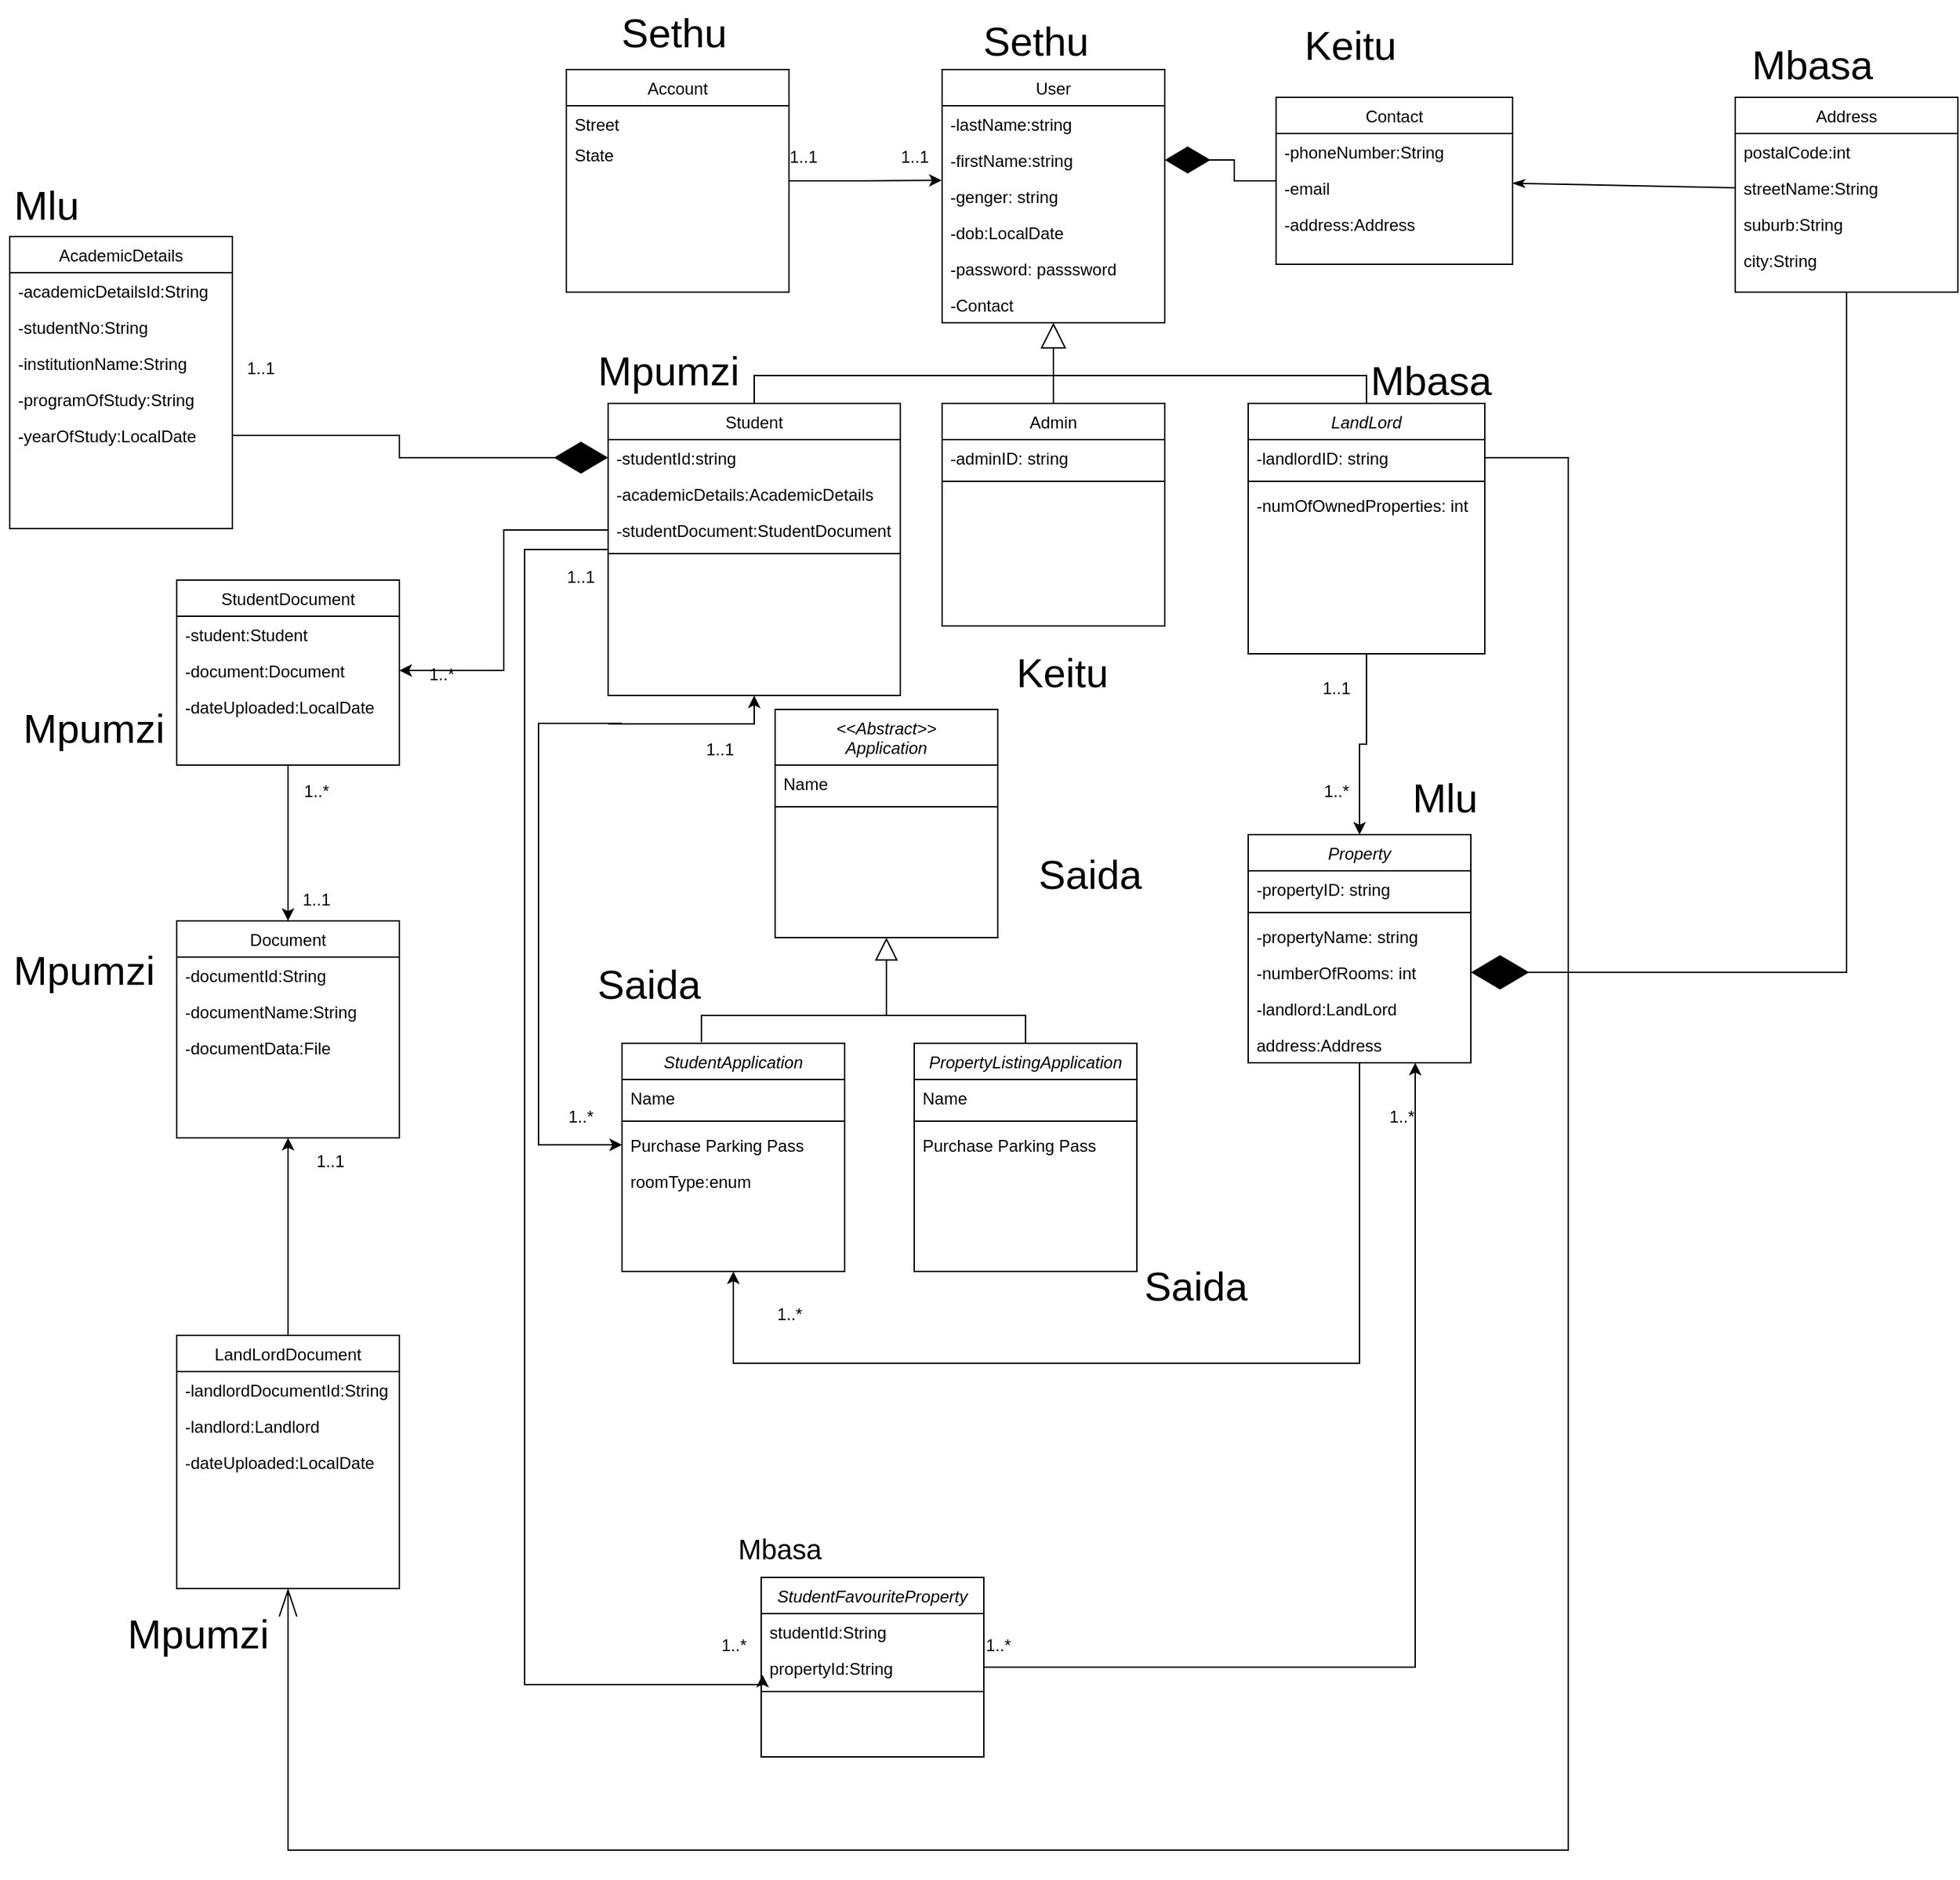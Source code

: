 <mxfile version="24.2.7" type="github">
  <diagram id="C5RBs43oDa-KdzZeNtuy" name="Page-1">
    <mxGraphModel dx="3549" dy="1137" grid="0" gridSize="10" guides="1" tooltips="1" connect="1" arrows="1" fold="1" page="1" pageScale="1" pageWidth="1169" pageHeight="827" math="0" shadow="0">
      <root>
        <mxCell id="WIyWlLk6GJQsqaUBKTNV-0" />
        <mxCell id="WIyWlLk6GJQsqaUBKTNV-1" parent="WIyWlLk6GJQsqaUBKTNV-0" />
        <mxCell id="7MV6C24EP5iYrSvvuoAA-30" style="edgeStyle=orthogonalEdgeStyle;rounded=0;orthogonalLoop=1;jettySize=auto;html=1;entryX=0.5;entryY=0;entryDx=0;entryDy=0;exitX=0.5;exitY=0;exitDx=0;exitDy=0;endArrow=none;endFill=0;" parent="WIyWlLk6GJQsqaUBKTNV-1" source="zkfFHV4jXpPFQw0GAbJ--6" target="7MV6C24EP5iYrSvvuoAA-5" edge="1">
          <mxGeometry relative="1" as="geometry" />
        </mxCell>
        <mxCell id="zkfFHV4jXpPFQw0GAbJ--6" value="Student" style="swimlane;fontStyle=0;align=center;verticalAlign=top;childLayout=stackLayout;horizontal=1;startSize=26;horizontalStack=0;resizeParent=1;resizeLast=0;collapsible=1;marginBottom=0;rounded=0;shadow=0;strokeWidth=1;" parent="WIyWlLk6GJQsqaUBKTNV-1" vertex="1">
          <mxGeometry x="-220" y="406" width="210" height="210" as="geometry">
            <mxRectangle x="130" y="380" width="160" height="26" as="alternateBounds" />
          </mxGeometry>
        </mxCell>
        <mxCell id="zkfFHV4jXpPFQw0GAbJ--7" value="-studentId:string" style="text;align=left;verticalAlign=top;spacingLeft=4;spacingRight=4;overflow=hidden;rotatable=0;points=[[0,0.5],[1,0.5]];portConstraint=eastwest;" parent="zkfFHV4jXpPFQw0GAbJ--6" vertex="1">
          <mxGeometry y="26" width="210" height="26" as="geometry" />
        </mxCell>
        <mxCell id="Dhow89LhBuGo7Tv1gAj4-13" value="-academicDetails:AcademicDetails" style="text;align=left;verticalAlign=top;spacingLeft=4;spacingRight=4;overflow=hidden;rotatable=0;points=[[0,0.5],[1,0.5]];portConstraint=eastwest;" parent="zkfFHV4jXpPFQw0GAbJ--6" vertex="1">
          <mxGeometry y="52" width="210" height="26" as="geometry" />
        </mxCell>
        <mxCell id="Dhow89LhBuGo7Tv1gAj4-20" value="-studentDocument:StudentDocument" style="text;align=left;verticalAlign=top;spacingLeft=4;spacingRight=4;overflow=hidden;rotatable=0;points=[[0,0.5],[1,0.5]];portConstraint=eastwest;" parent="zkfFHV4jXpPFQw0GAbJ--6" vertex="1">
          <mxGeometry y="78" width="210" height="26" as="geometry" />
        </mxCell>
        <mxCell id="seAWOfXu8Hm0cb2UlXMZ-29" value="" style="line;html=1;strokeWidth=1;align=left;verticalAlign=middle;spacingTop=-1;spacingLeft=3;spacingRight=3;rotatable=0;labelPosition=right;points=[];portConstraint=eastwest;" parent="zkfFHV4jXpPFQw0GAbJ--6" vertex="1">
          <mxGeometry y="104" width="210" height="8" as="geometry" />
        </mxCell>
        <mxCell id="zkfFHV4jXpPFQw0GAbJ--17" value="Account" style="swimlane;fontStyle=0;align=center;verticalAlign=top;childLayout=stackLayout;horizontal=1;startSize=26;horizontalStack=0;resizeParent=1;resizeLast=0;collapsible=1;marginBottom=0;rounded=0;shadow=0;strokeWidth=1;" parent="WIyWlLk6GJQsqaUBKTNV-1" vertex="1">
          <mxGeometry x="-250" y="166" width="160" height="160" as="geometry">
            <mxRectangle x="550" y="140" width="160" height="26" as="alternateBounds" />
          </mxGeometry>
        </mxCell>
        <mxCell id="zkfFHV4jXpPFQw0GAbJ--18" value="Street" style="text;align=left;verticalAlign=top;spacingLeft=4;spacingRight=4;overflow=hidden;rotatable=0;points=[[0,0.5],[1,0.5]];portConstraint=eastwest;" parent="zkfFHV4jXpPFQw0GAbJ--17" vertex="1">
          <mxGeometry y="26" width="160" height="22" as="geometry" />
        </mxCell>
        <mxCell id="zkfFHV4jXpPFQw0GAbJ--20" value="State" style="text;align=left;verticalAlign=top;spacingLeft=4;spacingRight=4;overflow=hidden;rotatable=0;points=[[0,0.5],[1,0.5]];portConstraint=eastwest;rounded=0;shadow=0;html=0;" parent="zkfFHV4jXpPFQw0GAbJ--17" vertex="1">
          <mxGeometry y="48" width="160" height="26" as="geometry" />
        </mxCell>
        <mxCell id="7MV6C24EP5iYrSvvuoAA-21" style="edgeStyle=orthogonalEdgeStyle;rounded=0;orthogonalLoop=1;jettySize=auto;html=1;entryX=0.5;entryY=0;entryDx=0;entryDy=0;" parent="WIyWlLk6GJQsqaUBKTNV-1" source="7MV6C24EP5iYrSvvuoAA-5" target="7MV6C24EP5iYrSvvuoAA-17" edge="1">
          <mxGeometry relative="1" as="geometry" />
        </mxCell>
        <mxCell id="7MV6C24EP5iYrSvvuoAA-5" value="LandLord" style="swimlane;fontStyle=2;align=center;verticalAlign=top;childLayout=stackLayout;horizontal=1;startSize=26;horizontalStack=0;resizeParent=1;resizeLast=0;collapsible=1;marginBottom=0;rounded=0;shadow=0;strokeWidth=1;" parent="WIyWlLk6GJQsqaUBKTNV-1" vertex="1">
          <mxGeometry x="240" y="406" width="170" height="180" as="geometry">
            <mxRectangle x="230" y="140" width="160" height="26" as="alternateBounds" />
          </mxGeometry>
        </mxCell>
        <mxCell id="7MV6C24EP5iYrSvvuoAA-6" value="-landlordID: string" style="text;align=left;verticalAlign=top;spacingLeft=4;spacingRight=4;overflow=hidden;rotatable=0;points=[[0,0.5],[1,0.5]];portConstraint=eastwest;" parent="7MV6C24EP5iYrSvvuoAA-5" vertex="1">
          <mxGeometry y="26" width="170" height="26" as="geometry" />
        </mxCell>
        <mxCell id="7MV6C24EP5iYrSvvuoAA-7" value="" style="line;html=1;strokeWidth=1;align=left;verticalAlign=middle;spacingTop=-1;spacingLeft=3;spacingRight=3;rotatable=0;labelPosition=right;points=[];portConstraint=eastwest;" parent="7MV6C24EP5iYrSvvuoAA-5" vertex="1">
          <mxGeometry y="52" width="170" height="8" as="geometry" />
        </mxCell>
        <mxCell id="seAWOfXu8Hm0cb2UlXMZ-3" value="-numOfOwnedProperties: int" style="text;align=left;verticalAlign=top;spacingLeft=4;spacingRight=4;overflow=hidden;rotatable=0;points=[[0,0.5],[1,0.5]];portConstraint=eastwest;" parent="7MV6C24EP5iYrSvvuoAA-5" vertex="1">
          <mxGeometry y="60" width="170" height="26" as="geometry" />
        </mxCell>
        <mxCell id="7MV6C24EP5iYrSvvuoAA-38" style="edgeStyle=orthogonalEdgeStyle;rounded=0;orthogonalLoop=1;jettySize=auto;html=1;entryX=0.5;entryY=0;entryDx=0;entryDy=0;exitX=0.357;exitY=-0.005;exitDx=0;exitDy=0;exitPerimeter=0;endArrow=none;endFill=0;" parent="WIyWlLk6GJQsqaUBKTNV-1" source="7MV6C24EP5iYrSvvuoAA-9" target="7MV6C24EP5iYrSvvuoAA-13" edge="1">
          <mxGeometry relative="1" as="geometry" />
        </mxCell>
        <mxCell id="7MV6C24EP5iYrSvvuoAA-44" style="edgeStyle=orthogonalEdgeStyle;rounded=0;orthogonalLoop=1;jettySize=auto;html=1;entryX=0.5;entryY=1;entryDx=0;entryDy=0;endArrow=none;endFill=0;startArrow=classic;startFill=1;" parent="WIyWlLk6GJQsqaUBKTNV-1" source="7MV6C24EP5iYrSvvuoAA-9" target="7MV6C24EP5iYrSvvuoAA-17" edge="1">
          <mxGeometry relative="1" as="geometry">
            <Array as="points">
              <mxPoint x="-130" y="1096" />
              <mxPoint x="320" y="1096" />
            </Array>
          </mxGeometry>
        </mxCell>
        <mxCell id="7MV6C24EP5iYrSvvuoAA-9" value="StudentApplication" style="swimlane;fontStyle=2;align=center;verticalAlign=top;childLayout=stackLayout;horizontal=1;startSize=26;horizontalStack=0;resizeParent=1;resizeLast=0;collapsible=1;marginBottom=0;rounded=0;shadow=0;strokeWidth=1;" parent="WIyWlLk6GJQsqaUBKTNV-1" vertex="1">
          <mxGeometry x="-210" y="866" width="160" height="164" as="geometry">
            <mxRectangle x="230" y="140" width="160" height="26" as="alternateBounds" />
          </mxGeometry>
        </mxCell>
        <mxCell id="7MV6C24EP5iYrSvvuoAA-10" value="Name" style="text;align=left;verticalAlign=top;spacingLeft=4;spacingRight=4;overflow=hidden;rotatable=0;points=[[0,0.5],[1,0.5]];portConstraint=eastwest;" parent="7MV6C24EP5iYrSvvuoAA-9" vertex="1">
          <mxGeometry y="26" width="160" height="26" as="geometry" />
        </mxCell>
        <mxCell id="7MV6C24EP5iYrSvvuoAA-11" value="" style="line;html=1;strokeWidth=1;align=left;verticalAlign=middle;spacingTop=-1;spacingLeft=3;spacingRight=3;rotatable=0;labelPosition=right;points=[];portConstraint=eastwest;" parent="7MV6C24EP5iYrSvvuoAA-9" vertex="1">
          <mxGeometry y="52" width="160" height="8" as="geometry" />
        </mxCell>
        <mxCell id="7MV6C24EP5iYrSvvuoAA-12" value="Purchase Parking Pass" style="text;align=left;verticalAlign=top;spacingLeft=4;spacingRight=4;overflow=hidden;rotatable=0;points=[[0,0.5],[1,0.5]];portConstraint=eastwest;" parent="7MV6C24EP5iYrSvvuoAA-9" vertex="1">
          <mxGeometry y="60" width="160" height="26" as="geometry" />
        </mxCell>
        <mxCell id="ZdArpBqk7CXGxpy3oZQ8-0" value="roomType:enum" style="text;align=left;verticalAlign=top;spacingLeft=4;spacingRight=4;overflow=hidden;rotatable=0;points=[[0,0.5],[1,0.5]];portConstraint=eastwest;" parent="7MV6C24EP5iYrSvvuoAA-9" vertex="1">
          <mxGeometry y="86" width="160" height="26" as="geometry" />
        </mxCell>
        <mxCell id="7MV6C24EP5iYrSvvuoAA-13" value="PropertyListingApplication" style="swimlane;fontStyle=2;align=center;verticalAlign=top;childLayout=stackLayout;horizontal=1;startSize=26;horizontalStack=0;resizeParent=1;resizeLast=0;collapsible=1;marginBottom=0;rounded=0;shadow=0;strokeWidth=1;" parent="WIyWlLk6GJQsqaUBKTNV-1" vertex="1">
          <mxGeometry y="866" width="160" height="164" as="geometry">
            <mxRectangle x="230" y="140" width="160" height="26" as="alternateBounds" />
          </mxGeometry>
        </mxCell>
        <mxCell id="7MV6C24EP5iYrSvvuoAA-14" value="Name" style="text;align=left;verticalAlign=top;spacingLeft=4;spacingRight=4;overflow=hidden;rotatable=0;points=[[0,0.5],[1,0.5]];portConstraint=eastwest;" parent="7MV6C24EP5iYrSvvuoAA-13" vertex="1">
          <mxGeometry y="26" width="160" height="26" as="geometry" />
        </mxCell>
        <mxCell id="7MV6C24EP5iYrSvvuoAA-15" value="" style="line;html=1;strokeWidth=1;align=left;verticalAlign=middle;spacingTop=-1;spacingLeft=3;spacingRight=3;rotatable=0;labelPosition=right;points=[];portConstraint=eastwest;" parent="7MV6C24EP5iYrSvvuoAA-13" vertex="1">
          <mxGeometry y="52" width="160" height="8" as="geometry" />
        </mxCell>
        <mxCell id="7MV6C24EP5iYrSvvuoAA-16" value="Purchase Parking Pass" style="text;align=left;verticalAlign=top;spacingLeft=4;spacingRight=4;overflow=hidden;rotatable=0;points=[[0,0.5],[1,0.5]];portConstraint=eastwest;" parent="7MV6C24EP5iYrSvvuoAA-13" vertex="1">
          <mxGeometry y="60" width="160" height="26" as="geometry" />
        </mxCell>
        <mxCell id="7MV6C24EP5iYrSvvuoAA-17" value="Property" style="swimlane;fontStyle=2;align=center;verticalAlign=top;childLayout=stackLayout;horizontal=1;startSize=26;horizontalStack=0;resizeParent=1;resizeLast=0;collapsible=1;marginBottom=0;rounded=0;shadow=0;strokeWidth=1;" parent="WIyWlLk6GJQsqaUBKTNV-1" vertex="1">
          <mxGeometry x="240" y="716" width="160" height="164" as="geometry">
            <mxRectangle x="230" y="140" width="160" height="26" as="alternateBounds" />
          </mxGeometry>
        </mxCell>
        <mxCell id="7MV6C24EP5iYrSvvuoAA-18" value="-propertyID: string" style="text;align=left;verticalAlign=top;spacingLeft=4;spacingRight=4;overflow=hidden;rotatable=0;points=[[0,0.5],[1,0.5]];portConstraint=eastwest;" parent="7MV6C24EP5iYrSvvuoAA-17" vertex="1">
          <mxGeometry y="26" width="160" height="26" as="geometry" />
        </mxCell>
        <mxCell id="7MV6C24EP5iYrSvvuoAA-19" value="" style="line;html=1;strokeWidth=1;align=left;verticalAlign=middle;spacingTop=-1;spacingLeft=3;spacingRight=3;rotatable=0;labelPosition=right;points=[];portConstraint=eastwest;" parent="7MV6C24EP5iYrSvvuoAA-17" vertex="1">
          <mxGeometry y="52" width="160" height="8" as="geometry" />
        </mxCell>
        <mxCell id="7MV6C24EP5iYrSvvuoAA-20" value="-propertyName: string" style="text;align=left;verticalAlign=top;spacingLeft=4;spacingRight=4;overflow=hidden;rotatable=0;points=[[0,0.5],[1,0.5]];portConstraint=eastwest;" parent="7MV6C24EP5iYrSvvuoAA-17" vertex="1">
          <mxGeometry y="60" width="160" height="26" as="geometry" />
        </mxCell>
        <mxCell id="seAWOfXu8Hm0cb2UlXMZ-7" value="-numberOfRooms: int" style="text;align=left;verticalAlign=top;spacingLeft=4;spacingRight=4;overflow=hidden;rotatable=0;points=[[0,0.5],[1,0.5]];portConstraint=eastwest;" parent="7MV6C24EP5iYrSvvuoAA-17" vertex="1">
          <mxGeometry y="86" width="160" height="26" as="geometry" />
        </mxCell>
        <mxCell id="seAWOfXu8Hm0cb2UlXMZ-8" value="-landlord:LandLord" style="text;align=left;verticalAlign=top;spacingLeft=4;spacingRight=4;overflow=hidden;rotatable=0;points=[[0,0.5],[1,0.5]];portConstraint=eastwest;" parent="7MV6C24EP5iYrSvvuoAA-17" vertex="1">
          <mxGeometry y="112" width="160" height="26" as="geometry" />
        </mxCell>
        <mxCell id="5t_aEAOCXRICkzUifQou-19" value="address:Address" style="text;align=left;verticalAlign=top;spacingLeft=4;spacingRight=4;overflow=hidden;rotatable=0;points=[[0,0.5],[1,0.5]];portConstraint=eastwest;" parent="7MV6C24EP5iYrSvvuoAA-17" vertex="1">
          <mxGeometry y="138" width="160" height="26" as="geometry" />
        </mxCell>
        <mxCell id="7MV6C24EP5iYrSvvuoAA-22" value="1..1" style="text;html=1;align=center;verticalAlign=middle;resizable=0;points=[];autosize=1;strokeColor=none;fillColor=none;" parent="WIyWlLk6GJQsqaUBKTNV-1" vertex="1">
          <mxGeometry x="283" y="596" width="40" height="30" as="geometry" />
        </mxCell>
        <mxCell id="7MV6C24EP5iYrSvvuoAA-23" value="1..*" style="text;html=1;align=center;verticalAlign=middle;resizable=0;points=[];autosize=1;strokeColor=none;fillColor=none;" parent="WIyWlLk6GJQsqaUBKTNV-1" vertex="1">
          <mxGeometry x="283" y="670" width="40" height="30" as="geometry" />
        </mxCell>
        <mxCell id="7MV6C24EP5iYrSvvuoAA-24" value="Admin" style="swimlane;fontStyle=0;align=center;verticalAlign=top;childLayout=stackLayout;horizontal=1;startSize=26;horizontalStack=0;resizeParent=1;resizeLast=0;collapsible=1;marginBottom=0;rounded=0;shadow=0;strokeWidth=1;" parent="WIyWlLk6GJQsqaUBKTNV-1" vertex="1">
          <mxGeometry x="20" y="406" width="160" height="160" as="geometry">
            <mxRectangle x="550" y="140" width="160" height="26" as="alternateBounds" />
          </mxGeometry>
        </mxCell>
        <mxCell id="7MV6C24EP5iYrSvvuoAA-25" value="-adminID: string" style="text;align=left;verticalAlign=top;spacingLeft=4;spacingRight=4;overflow=hidden;rotatable=0;points=[[0,0.5],[1,0.5]];portConstraint=eastwest;" parent="7MV6C24EP5iYrSvvuoAA-24" vertex="1">
          <mxGeometry y="26" width="160" height="26" as="geometry" />
        </mxCell>
        <mxCell id="seAWOfXu8Hm0cb2UlXMZ-18" value="" style="line;html=1;strokeWidth=1;align=left;verticalAlign=middle;spacingTop=-1;spacingLeft=3;spacingRight=3;rotatable=0;labelPosition=right;points=[];portConstraint=eastwest;" parent="7MV6C24EP5iYrSvvuoAA-24" vertex="1">
          <mxGeometry y="52" width="160" height="8" as="geometry" />
        </mxCell>
        <mxCell id="7MV6C24EP5iYrSvvuoAA-31" style="edgeStyle=orthogonalEdgeStyle;rounded=0;orthogonalLoop=1;jettySize=auto;html=1;entryX=0.5;entryY=0;entryDx=0;entryDy=0;endArrow=none;endFill=0;startArrow=block;startFill=0;endSize=6;startSize=16;" parent="WIyWlLk6GJQsqaUBKTNV-1" source="7MV6C24EP5iYrSvvuoAA-27" target="7MV6C24EP5iYrSvvuoAA-24" edge="1">
          <mxGeometry relative="1" as="geometry" />
        </mxCell>
        <mxCell id="7MV6C24EP5iYrSvvuoAA-27" value="User" style="swimlane;fontStyle=0;align=center;verticalAlign=top;childLayout=stackLayout;horizontal=1;startSize=26;horizontalStack=0;resizeParent=1;resizeLast=0;collapsible=1;marginBottom=0;rounded=0;shadow=0;strokeWidth=1;" parent="WIyWlLk6GJQsqaUBKTNV-1" vertex="1">
          <mxGeometry x="20" y="166" width="160" height="182" as="geometry">
            <mxRectangle x="550" y="140" width="160" height="26" as="alternateBounds" />
          </mxGeometry>
        </mxCell>
        <mxCell id="seAWOfXu8Hm0cb2UlXMZ-21" value="-lastName:string" style="text;align=left;verticalAlign=top;spacingLeft=4;spacingRight=4;overflow=hidden;rotatable=0;points=[[0,0.5],[1,0.5]];portConstraint=eastwest;rounded=0;shadow=0;html=0;" parent="7MV6C24EP5iYrSvvuoAA-27" vertex="1">
          <mxGeometry y="26" width="160" height="26" as="geometry" />
        </mxCell>
        <mxCell id="seAWOfXu8Hm0cb2UlXMZ-20" value="-firstName:string" style="text;align=left;verticalAlign=top;spacingLeft=4;spacingRight=4;overflow=hidden;rotatable=0;points=[[0,0.5],[1,0.5]];portConstraint=eastwest;rounded=0;shadow=0;html=0;" parent="7MV6C24EP5iYrSvvuoAA-27" vertex="1">
          <mxGeometry y="52" width="160" height="26" as="geometry" />
        </mxCell>
        <mxCell id="seAWOfXu8Hm0cb2UlXMZ-22" value="-genger: string" style="text;align=left;verticalAlign=top;spacingLeft=4;spacingRight=4;overflow=hidden;rotatable=0;points=[[0,0.5],[1,0.5]];portConstraint=eastwest;rounded=0;shadow=0;html=0;" parent="7MV6C24EP5iYrSvvuoAA-27" vertex="1">
          <mxGeometry y="78" width="160" height="26" as="geometry" />
        </mxCell>
        <mxCell id="seAWOfXu8Hm0cb2UlXMZ-23" value="-dob:LocalDate" style="text;align=left;verticalAlign=top;spacingLeft=4;spacingRight=4;overflow=hidden;rotatable=0;points=[[0,0.5],[1,0.5]];portConstraint=eastwest;rounded=0;shadow=0;html=0;" parent="7MV6C24EP5iYrSvvuoAA-27" vertex="1">
          <mxGeometry y="104" width="160" height="26" as="geometry" />
        </mxCell>
        <mxCell id="seAWOfXu8Hm0cb2UlXMZ-24" value="-password: passsword" style="text;align=left;verticalAlign=top;spacingLeft=4;spacingRight=4;overflow=hidden;rotatable=0;points=[[0,0.5],[1,0.5]];portConstraint=eastwest;rounded=0;shadow=0;html=0;" parent="7MV6C24EP5iYrSvvuoAA-27" vertex="1">
          <mxGeometry y="130" width="160" height="26" as="geometry" />
        </mxCell>
        <mxCell id="seAWOfXu8Hm0cb2UlXMZ-31" value="-Contact" style="text;align=left;verticalAlign=top;spacingLeft=4;spacingRight=4;overflow=hidden;rotatable=0;points=[[0,0.5],[1,0.5]];portConstraint=eastwest;" parent="7MV6C24EP5iYrSvvuoAA-27" vertex="1">
          <mxGeometry y="156" width="160" height="26" as="geometry" />
        </mxCell>
        <mxCell id="7MV6C24EP5iYrSvvuoAA-40" style="edgeStyle=orthogonalEdgeStyle;rounded=0;orthogonalLoop=1;jettySize=auto;html=1;endArrow=none;endFill=0;startArrow=block;startFill=0;endSize=6;startSize=14;" parent="WIyWlLk6GJQsqaUBKTNV-1" source="7MV6C24EP5iYrSvvuoAA-34" edge="1">
          <mxGeometry relative="1" as="geometry">
            <mxPoint x="-20.0" y="846" as="targetPoint" />
          </mxGeometry>
        </mxCell>
        <mxCell id="7MV6C24EP5iYrSvvuoAA-34" value="&lt;&lt;Abstract&gt;&gt;&#xa;Application" style="swimlane;fontStyle=2;align=center;verticalAlign=top;childLayout=stackLayout;horizontal=1;startSize=40;horizontalStack=0;resizeParent=1;resizeLast=0;collapsible=1;marginBottom=0;rounded=0;shadow=0;strokeWidth=1;" parent="WIyWlLk6GJQsqaUBKTNV-1" vertex="1">
          <mxGeometry x="-100" y="626" width="160" height="164" as="geometry">
            <mxRectangle x="230" y="140" width="160" height="26" as="alternateBounds" />
          </mxGeometry>
        </mxCell>
        <mxCell id="7MV6C24EP5iYrSvvuoAA-35" value="Name" style="text;align=left;verticalAlign=top;spacingLeft=4;spacingRight=4;overflow=hidden;rotatable=0;points=[[0,0.5],[1,0.5]];portConstraint=eastwest;" parent="7MV6C24EP5iYrSvvuoAA-34" vertex="1">
          <mxGeometry y="40" width="160" height="26" as="geometry" />
        </mxCell>
        <mxCell id="7MV6C24EP5iYrSvvuoAA-36" value="" style="line;html=1;strokeWidth=1;align=left;verticalAlign=middle;spacingTop=-1;spacingLeft=3;spacingRight=3;rotatable=0;labelPosition=right;points=[];portConstraint=eastwest;" parent="7MV6C24EP5iYrSvvuoAA-34" vertex="1">
          <mxGeometry y="66" width="160" height="8" as="geometry" />
        </mxCell>
        <mxCell id="7MV6C24EP5iYrSvvuoAA-41" style="edgeStyle=orthogonalEdgeStyle;rounded=0;orthogonalLoop=1;jettySize=auto;html=1;entryX=0;entryY=0.5;entryDx=0;entryDy=0;" parent="WIyWlLk6GJQsqaUBKTNV-1" target="7MV6C24EP5iYrSvvuoAA-12" edge="1">
          <mxGeometry relative="1" as="geometry">
            <Array as="points">
              <mxPoint x="-220" y="636" />
              <mxPoint x="-270" y="636" />
              <mxPoint x="-270" y="939" />
            </Array>
            <mxPoint x="-210" y="636" as="sourcePoint" />
          </mxGeometry>
        </mxCell>
        <mxCell id="7MV6C24EP5iYrSvvuoAA-46" value="1..*" style="text;html=1;align=center;verticalAlign=middle;resizable=0;points=[];autosize=1;strokeColor=none;fillColor=none;" parent="WIyWlLk6GJQsqaUBKTNV-1" vertex="1">
          <mxGeometry x="330" y="904" width="40" height="30" as="geometry" />
        </mxCell>
        <mxCell id="7MV6C24EP5iYrSvvuoAA-43" value="1..*" style="text;html=1;align=center;verticalAlign=middle;resizable=0;points=[];autosize=1;strokeColor=none;fillColor=none;" parent="WIyWlLk6GJQsqaUBKTNV-1" vertex="1">
          <mxGeometry x="-260" y="904" width="40" height="30" as="geometry" />
        </mxCell>
        <mxCell id="7MV6C24EP5iYrSvvuoAA-48" value="1..*" style="text;html=1;align=center;verticalAlign=middle;resizable=0;points=[];autosize=1;strokeColor=none;fillColor=none;" parent="WIyWlLk6GJQsqaUBKTNV-1" vertex="1">
          <mxGeometry x="-110" y="1046" width="40" height="30" as="geometry" />
        </mxCell>
        <mxCell id="7MV6C24EP5iYrSvvuoAA-63" style="edgeStyle=orthogonalEdgeStyle;rounded=0;orthogonalLoop=1;jettySize=auto;html=1;entryX=-0.002;entryY=1.216;entryDx=0;entryDy=0;entryPerimeter=0;" parent="WIyWlLk6GJQsqaUBKTNV-1" source="zkfFHV4jXpPFQw0GAbJ--17" edge="1">
          <mxGeometry relative="1" as="geometry">
            <mxPoint x="19.68" y="245.616" as="targetPoint" />
          </mxGeometry>
        </mxCell>
        <mxCell id="7MV6C24EP5iYrSvvuoAA-65" value="1..1" style="text;html=1;align=center;verticalAlign=middle;resizable=0;points=[];autosize=1;strokeColor=none;fillColor=none;" parent="WIyWlLk6GJQsqaUBKTNV-1" vertex="1">
          <mxGeometry x="-100" y="214" width="40" height="30" as="geometry" />
        </mxCell>
        <mxCell id="7MV6C24EP5iYrSvvuoAA-66" value="1..1" style="text;html=1;align=center;verticalAlign=middle;resizable=0;points=[];autosize=1;strokeColor=none;fillColor=none;" parent="WIyWlLk6GJQsqaUBKTNV-1" vertex="1">
          <mxGeometry x="-20" y="214" width="40" height="30" as="geometry" />
        </mxCell>
        <mxCell id="Dhow89LhBuGo7Tv1gAj4-31" style="edgeStyle=orthogonalEdgeStyle;rounded=0;orthogonalLoop=1;jettySize=auto;html=1;entryX=0.5;entryY=0;entryDx=0;entryDy=0;" parent="WIyWlLk6GJQsqaUBKTNV-1" source="Dhow89LhBuGo7Tv1gAj4-4" target="Dhow89LhBuGo7Tv1gAj4-22" edge="1">
          <mxGeometry relative="1" as="geometry" />
        </mxCell>
        <mxCell id="Dhow89LhBuGo7Tv1gAj4-4" value="StudentDocument" style="swimlane;fontStyle=0;align=center;verticalAlign=top;childLayout=stackLayout;horizontal=1;startSize=26;horizontalStack=0;resizeParent=1;resizeLast=0;collapsible=1;marginBottom=0;rounded=0;shadow=0;strokeWidth=1;" parent="WIyWlLk6GJQsqaUBKTNV-1" vertex="1">
          <mxGeometry x="-530" y="533" width="160" height="133" as="geometry">
            <mxRectangle x="130" y="380" width="160" height="26" as="alternateBounds" />
          </mxGeometry>
        </mxCell>
        <mxCell id="Dhow89LhBuGo7Tv1gAj4-17" value="-student:Student" style="text;align=left;verticalAlign=top;spacingLeft=4;spacingRight=4;overflow=hidden;rotatable=0;points=[[0,0.5],[1,0.5]];portConstraint=eastwest;" parent="Dhow89LhBuGo7Tv1gAj4-4" vertex="1">
          <mxGeometry y="26" width="160" height="26" as="geometry" />
        </mxCell>
        <mxCell id="Dhow89LhBuGo7Tv1gAj4-18" value="-document:Document" style="text;align=left;verticalAlign=top;spacingLeft=4;spacingRight=4;overflow=hidden;rotatable=0;points=[[0,0.5],[1,0.5]];portConstraint=eastwest;" parent="Dhow89LhBuGo7Tv1gAj4-4" vertex="1">
          <mxGeometry y="52" width="160" height="26" as="geometry" />
        </mxCell>
        <mxCell id="Dhow89LhBuGo7Tv1gAj4-26" value="-dateUploaded:LocalDate" style="text;align=left;verticalAlign=top;spacingLeft=4;spacingRight=4;overflow=hidden;rotatable=0;points=[[0,0.5],[1,0.5]];portConstraint=eastwest;" parent="Dhow89LhBuGo7Tv1gAj4-4" vertex="1">
          <mxGeometry y="78" width="160" height="26" as="geometry" />
        </mxCell>
        <mxCell id="Dhow89LhBuGo7Tv1gAj4-11" value="AcademicDetails" style="swimlane;fontStyle=0;align=center;verticalAlign=top;childLayout=stackLayout;horizontal=1;startSize=26;horizontalStack=0;resizeParent=1;resizeLast=0;collapsible=1;marginBottom=0;rounded=0;shadow=0;strokeWidth=1;" parent="WIyWlLk6GJQsqaUBKTNV-1" vertex="1">
          <mxGeometry x="-650" y="286" width="160" height="210" as="geometry">
            <mxRectangle x="130" y="380" width="160" height="26" as="alternateBounds" />
          </mxGeometry>
        </mxCell>
        <mxCell id="Dhow89LhBuGo7Tv1gAj4-48" value="-academicDetailsId:String" style="text;align=left;verticalAlign=top;spacingLeft=4;spacingRight=4;overflow=hidden;rotatable=0;points=[[0,0.5],[1,0.5]];portConstraint=eastwest;" parent="Dhow89LhBuGo7Tv1gAj4-11" vertex="1">
          <mxGeometry y="26" width="160" height="26" as="geometry" />
        </mxCell>
        <mxCell id="Dhow89LhBuGo7Tv1gAj4-12" value="-studentNo:String" style="text;align=left;verticalAlign=top;spacingLeft=4;spacingRight=4;overflow=hidden;rotatable=0;points=[[0,0.5],[1,0.5]];portConstraint=eastwest;" parent="Dhow89LhBuGo7Tv1gAj4-11" vertex="1">
          <mxGeometry y="52" width="160" height="26" as="geometry" />
        </mxCell>
        <mxCell id="Dhow89LhBuGo7Tv1gAj4-14" value="-institutionName:String" style="text;align=left;verticalAlign=top;spacingLeft=4;spacingRight=4;overflow=hidden;rotatable=0;points=[[0,0.5],[1,0.5]];portConstraint=eastwest;" parent="Dhow89LhBuGo7Tv1gAj4-11" vertex="1">
          <mxGeometry y="78" width="160" height="26" as="geometry" />
        </mxCell>
        <mxCell id="Dhow89LhBuGo7Tv1gAj4-15" value="-programOfStudy:String" style="text;align=left;verticalAlign=top;spacingLeft=4;spacingRight=4;overflow=hidden;rotatable=0;points=[[0,0.5],[1,0.5]];portConstraint=eastwest;" parent="Dhow89LhBuGo7Tv1gAj4-11" vertex="1">
          <mxGeometry y="104" width="160" height="26" as="geometry" />
        </mxCell>
        <mxCell id="Dhow89LhBuGo7Tv1gAj4-16" value="-yearOfStudy:LocalDate" style="text;align=left;verticalAlign=top;spacingLeft=4;spacingRight=4;overflow=hidden;rotatable=0;points=[[0,0.5],[1,0.5]];portConstraint=eastwest;" parent="Dhow89LhBuGo7Tv1gAj4-11" vertex="1">
          <mxGeometry y="130" width="160" height="26" as="geometry" />
        </mxCell>
        <mxCell id="Dhow89LhBuGo7Tv1gAj4-22" value="Document" style="swimlane;fontStyle=0;align=center;verticalAlign=top;childLayout=stackLayout;horizontal=1;startSize=26;horizontalStack=0;resizeParent=1;resizeLast=0;collapsible=1;marginBottom=0;rounded=0;shadow=0;strokeWidth=1;" parent="WIyWlLk6GJQsqaUBKTNV-1" vertex="1">
          <mxGeometry x="-530" y="778" width="160" height="156" as="geometry">
            <mxRectangle x="130" y="380" width="160" height="26" as="alternateBounds" />
          </mxGeometry>
        </mxCell>
        <mxCell id="Dhow89LhBuGo7Tv1gAj4-23" value="-documentId:String" style="text;align=left;verticalAlign=top;spacingLeft=4;spacingRight=4;overflow=hidden;rotatable=0;points=[[0,0.5],[1,0.5]];portConstraint=eastwest;" parent="Dhow89LhBuGo7Tv1gAj4-22" vertex="1">
          <mxGeometry y="26" width="160" height="26" as="geometry" />
        </mxCell>
        <mxCell id="Dhow89LhBuGo7Tv1gAj4-24" value="-documentName:String" style="text;align=left;verticalAlign=top;spacingLeft=4;spacingRight=4;overflow=hidden;rotatable=0;points=[[0,0.5],[1,0.5]];portConstraint=eastwest;" parent="Dhow89LhBuGo7Tv1gAj4-22" vertex="1">
          <mxGeometry y="52" width="160" height="26" as="geometry" />
        </mxCell>
        <mxCell id="Dhow89LhBuGo7Tv1gAj4-25" value="-documentData:File" style="text;align=left;verticalAlign=top;spacingLeft=4;spacingRight=4;overflow=hidden;rotatable=0;points=[[0,0.5],[1,0.5]];portConstraint=eastwest;" parent="Dhow89LhBuGo7Tv1gAj4-22" vertex="1">
          <mxGeometry y="78" width="160" height="26" as="geometry" />
        </mxCell>
        <mxCell id="Dhow89LhBuGo7Tv1gAj4-28" value="" style="edgeStyle=orthogonalEdgeStyle;rounded=0;orthogonalLoop=1;jettySize=auto;html=1;entryX=0.5;entryY=1;entryDx=0;entryDy=0;" parent="WIyWlLk6GJQsqaUBKTNV-1" target="zkfFHV4jXpPFQw0GAbJ--6" edge="1">
          <mxGeometry relative="1" as="geometry">
            <Array as="points">
              <mxPoint x="-220" y="636" />
              <mxPoint x="-115" y="636" />
            </Array>
            <mxPoint x="-220" y="636.351" as="sourcePoint" />
            <mxPoint x="-210" y="939" as="targetPoint" />
          </mxGeometry>
        </mxCell>
        <mxCell id="7MV6C24EP5iYrSvvuoAA-42" value="1..1" style="text;html=1;align=center;verticalAlign=middle;resizable=0;points=[];autosize=1;strokeColor=none;fillColor=none;" parent="WIyWlLk6GJQsqaUBKTNV-1" vertex="1">
          <mxGeometry x="-160" y="640" width="40" height="30" as="geometry" />
        </mxCell>
        <mxCell id="Dhow89LhBuGo7Tv1gAj4-30" style="edgeStyle=orthogonalEdgeStyle;rounded=0;orthogonalLoop=1;jettySize=auto;html=1;entryX=1;entryY=0.5;entryDx=0;entryDy=0;" parent="WIyWlLk6GJQsqaUBKTNV-1" source="Dhow89LhBuGo7Tv1gAj4-20" target="Dhow89LhBuGo7Tv1gAj4-18" edge="1">
          <mxGeometry relative="1" as="geometry" />
        </mxCell>
        <mxCell id="Dhow89LhBuGo7Tv1gAj4-33" value="1..*" style="text;html=1;align=center;verticalAlign=middle;resizable=0;points=[];autosize=1;strokeColor=none;fillColor=none;" parent="WIyWlLk6GJQsqaUBKTNV-1" vertex="1">
          <mxGeometry x="-360" y="586" width="40" height="30" as="geometry" />
        </mxCell>
        <mxCell id="Dhow89LhBuGo7Tv1gAj4-35" value="1..*" style="text;html=1;align=center;verticalAlign=middle;resizable=0;points=[];autosize=1;strokeColor=none;fillColor=none;" parent="WIyWlLk6GJQsqaUBKTNV-1" vertex="1">
          <mxGeometry x="-450" y="670" width="40" height="30" as="geometry" />
        </mxCell>
        <mxCell id="Dhow89LhBuGo7Tv1gAj4-36" value="1..1" style="text;html=1;align=center;verticalAlign=middle;resizable=0;points=[];autosize=1;strokeColor=none;fillColor=none;" parent="WIyWlLk6GJQsqaUBKTNV-1" vertex="1">
          <mxGeometry x="-450" y="748" width="40" height="30" as="geometry" />
        </mxCell>
        <mxCell id="Dhow89LhBuGo7Tv1gAj4-37" style="edgeStyle=orthogonalEdgeStyle;rounded=0;orthogonalLoop=1;jettySize=auto;html=1;entryX=1;entryY=0.5;entryDx=0;entryDy=0;endArrow=none;endFill=0;startArrow=diamondThin;startFill=1;endSize=6;startSize=36;" parent="WIyWlLk6GJQsqaUBKTNV-1" source="zkfFHV4jXpPFQw0GAbJ--7" target="Dhow89LhBuGo7Tv1gAj4-16" edge="1">
          <mxGeometry relative="1" as="geometry" />
        </mxCell>
        <mxCell id="Dhow89LhBuGo7Tv1gAj4-38" value="1..1" style="text;html=1;align=center;verticalAlign=middle;resizable=0;points=[];autosize=1;strokeColor=none;fillColor=none;" parent="WIyWlLk6GJQsqaUBKTNV-1" vertex="1">
          <mxGeometry x="-490" y="366" width="40" height="30" as="geometry" />
        </mxCell>
        <mxCell id="Dhow89LhBuGo7Tv1gAj4-47" style="edgeStyle=orthogonalEdgeStyle;rounded=0;orthogonalLoop=1;jettySize=auto;html=1;entryX=0.5;entryY=1;entryDx=0;entryDy=0;" parent="WIyWlLk6GJQsqaUBKTNV-1" source="Dhow89LhBuGo7Tv1gAj4-39" target="Dhow89LhBuGo7Tv1gAj4-22" edge="1">
          <mxGeometry relative="1" as="geometry" />
        </mxCell>
        <mxCell id="5t_aEAOCXRICkzUifQou-0" style="edgeStyle=orthogonalEdgeStyle;rounded=0;orthogonalLoop=1;jettySize=auto;html=1;entryX=1;entryY=0.5;entryDx=0;entryDy=0;endArrow=none;endFill=0;startArrow=openThin;startFill=0;startSize=18;" parent="WIyWlLk6GJQsqaUBKTNV-1" source="Dhow89LhBuGo7Tv1gAj4-39" target="7MV6C24EP5iYrSvvuoAA-6" edge="1">
          <mxGeometry relative="1" as="geometry">
            <Array as="points">
              <mxPoint x="-450" y="1446" />
              <mxPoint x="470" y="1446" />
              <mxPoint x="470" y="445" />
            </Array>
          </mxGeometry>
        </mxCell>
        <mxCell id="Dhow89LhBuGo7Tv1gAj4-39" value="LandLordDocument" style="swimlane;fontStyle=0;align=center;verticalAlign=top;childLayout=stackLayout;horizontal=1;startSize=26;horizontalStack=0;resizeParent=1;resizeLast=0;collapsible=1;marginBottom=0;rounded=0;shadow=0;strokeWidth=1;" parent="WIyWlLk6GJQsqaUBKTNV-1" vertex="1">
          <mxGeometry x="-530" y="1076" width="160" height="182" as="geometry">
            <mxRectangle x="130" y="380" width="160" height="26" as="alternateBounds" />
          </mxGeometry>
        </mxCell>
        <mxCell id="Dhow89LhBuGo7Tv1gAj4-40" value="-landlordDocumentId:String" style="text;align=left;verticalAlign=top;spacingLeft=4;spacingRight=4;overflow=hidden;rotatable=0;points=[[0,0.5],[1,0.5]];portConstraint=eastwest;" parent="Dhow89LhBuGo7Tv1gAj4-39" vertex="1">
          <mxGeometry y="26" width="160" height="26" as="geometry" />
        </mxCell>
        <mxCell id="Dhow89LhBuGo7Tv1gAj4-41" value="-landlord:Landlord" style="text;align=left;verticalAlign=top;spacingLeft=4;spacingRight=4;overflow=hidden;rotatable=0;points=[[0,0.5],[1,0.5]];portConstraint=eastwest;" parent="Dhow89LhBuGo7Tv1gAj4-39" vertex="1">
          <mxGeometry y="52" width="160" height="26" as="geometry" />
        </mxCell>
        <mxCell id="Dhow89LhBuGo7Tv1gAj4-44" value="-dateUploaded:LocalDate" style="text;align=left;verticalAlign=top;spacingLeft=4;spacingRight=4;overflow=hidden;rotatable=0;points=[[0,0.5],[1,0.5]];portConstraint=eastwest;" parent="Dhow89LhBuGo7Tv1gAj4-39" vertex="1">
          <mxGeometry y="78" width="160" height="26" as="geometry" />
        </mxCell>
        <mxCell id="Dhow89LhBuGo7Tv1gAj4-49" value="1..1" style="text;html=1;align=center;verticalAlign=middle;resizable=0;points=[];autosize=1;strokeColor=none;fillColor=none;" parent="WIyWlLk6GJQsqaUBKTNV-1" vertex="1">
          <mxGeometry x="-440" y="936" width="40" height="30" as="geometry" />
        </mxCell>
        <mxCell id="6N-CTbhF3_pUSks0LEhC-6" style="edgeStyle=orthogonalEdgeStyle;rounded=0;orthogonalLoop=1;jettySize=auto;html=1;entryX=0.75;entryY=1;entryDx=0;entryDy=0;" parent="WIyWlLk6GJQsqaUBKTNV-1" source="6N-CTbhF3_pUSks0LEhC-0" target="7MV6C24EP5iYrSvvuoAA-17" edge="1">
          <mxGeometry relative="1" as="geometry" />
        </mxCell>
        <mxCell id="6N-CTbhF3_pUSks0LEhC-0" value="StudentFavouriteProperty" style="swimlane;fontStyle=2;align=center;verticalAlign=top;childLayout=stackLayout;horizontal=1;startSize=26;horizontalStack=0;resizeParent=1;resizeLast=0;collapsible=1;marginBottom=0;rounded=0;shadow=0;strokeWidth=1;" parent="WIyWlLk6GJQsqaUBKTNV-1" vertex="1">
          <mxGeometry x="-110" y="1250" width="160" height="129" as="geometry">
            <mxRectangle x="230" y="140" width="160" height="26" as="alternateBounds" />
          </mxGeometry>
        </mxCell>
        <mxCell id="6N-CTbhF3_pUSks0LEhC-1" value="studentId:String" style="text;align=left;verticalAlign=top;spacingLeft=4;spacingRight=4;overflow=hidden;rotatable=0;points=[[0,0.5],[1,0.5]];portConstraint=eastwest;" parent="6N-CTbhF3_pUSks0LEhC-0" vertex="1">
          <mxGeometry y="26" width="160" height="26" as="geometry" />
        </mxCell>
        <mxCell id="6N-CTbhF3_pUSks0LEhC-3" value="propertyId:String" style="text;align=left;verticalAlign=top;spacingLeft=4;spacingRight=4;overflow=hidden;rotatable=0;points=[[0,0.5],[1,0.5]];portConstraint=eastwest;" parent="6N-CTbhF3_pUSks0LEhC-0" vertex="1">
          <mxGeometry y="52" width="160" height="26" as="geometry" />
        </mxCell>
        <mxCell id="6N-CTbhF3_pUSks0LEhC-2" value="" style="line;html=1;strokeWidth=1;align=left;verticalAlign=middle;spacingTop=-1;spacingLeft=3;spacingRight=3;rotatable=0;labelPosition=right;points=[];portConstraint=eastwest;" parent="6N-CTbhF3_pUSks0LEhC-0" vertex="1">
          <mxGeometry y="78" width="160" height="8" as="geometry" />
        </mxCell>
        <mxCell id="6N-CTbhF3_pUSks0LEhC-5" style="edgeStyle=orthogonalEdgeStyle;rounded=0;orthogonalLoop=1;jettySize=auto;html=1;entryX=0.006;entryY=0.692;entryDx=0;entryDy=0;entryPerimeter=0;" parent="WIyWlLk6GJQsqaUBKTNV-1" source="zkfFHV4jXpPFQw0GAbJ--6" target="6N-CTbhF3_pUSks0LEhC-3" edge="1">
          <mxGeometry relative="1" as="geometry">
            <Array as="points">
              <mxPoint x="-280" y="511" />
              <mxPoint x="-280" y="1327" />
            </Array>
          </mxGeometry>
        </mxCell>
        <mxCell id="6N-CTbhF3_pUSks0LEhC-8" value="1..*" style="text;html=1;align=center;verticalAlign=middle;resizable=0;points=[];autosize=1;strokeColor=none;fillColor=none;" parent="WIyWlLk6GJQsqaUBKTNV-1" vertex="1">
          <mxGeometry x="40" y="1284" width="40" height="30" as="geometry" />
        </mxCell>
        <mxCell id="6N-CTbhF3_pUSks0LEhC-9" value="1..*" style="text;html=1;align=center;verticalAlign=middle;resizable=0;points=[];autosize=1;strokeColor=none;fillColor=none;" parent="WIyWlLk6GJQsqaUBKTNV-1" vertex="1">
          <mxGeometry x="-150" y="1284" width="40" height="30" as="geometry" />
        </mxCell>
        <mxCell id="6N-CTbhF3_pUSks0LEhC-10" value="1..1" style="text;html=1;align=center;verticalAlign=middle;resizable=0;points=[];autosize=1;strokeColor=none;fillColor=none;" parent="WIyWlLk6GJQsqaUBKTNV-1" vertex="1">
          <mxGeometry x="-260" y="516" width="40" height="30" as="geometry" />
        </mxCell>
        <mxCell id="5t_aEAOCXRICkzUifQou-1" value="Contact" style="swimlane;fontStyle=0;align=center;verticalAlign=top;childLayout=stackLayout;horizontal=1;startSize=26;horizontalStack=0;resizeParent=1;resizeLast=0;collapsible=1;marginBottom=0;rounded=0;shadow=0;strokeWidth=1;" parent="WIyWlLk6GJQsqaUBKTNV-1" vertex="1">
          <mxGeometry x="260" y="186" width="170" height="120" as="geometry">
            <mxRectangle x="550" y="140" width="160" height="26" as="alternateBounds" />
          </mxGeometry>
        </mxCell>
        <mxCell id="5t_aEAOCXRICkzUifQou-2" value="-phoneNumber:String" style="text;align=left;verticalAlign=top;spacingLeft=4;spacingRight=4;overflow=hidden;rotatable=0;points=[[0,0.5],[1,0.5]];portConstraint=eastwest;rounded=0;shadow=0;html=0;" parent="5t_aEAOCXRICkzUifQou-1" vertex="1">
          <mxGeometry y="26" width="170" height="26" as="geometry" />
        </mxCell>
        <mxCell id="5t_aEAOCXRICkzUifQou-3" value="-email" style="text;align=left;verticalAlign=top;spacingLeft=4;spacingRight=4;overflow=hidden;rotatable=0;points=[[0,0.5],[1,0.5]];portConstraint=eastwest;rounded=0;shadow=0;html=0;" parent="5t_aEAOCXRICkzUifQou-1" vertex="1">
          <mxGeometry y="52" width="170" height="26" as="geometry" />
        </mxCell>
        <mxCell id="5t_aEAOCXRICkzUifQou-4" value="-address:Address" style="text;align=left;verticalAlign=top;spacingLeft=4;spacingRight=4;overflow=hidden;rotatable=0;points=[[0,0.5],[1,0.5]];portConstraint=eastwest;rounded=0;shadow=0;html=0;" parent="5t_aEAOCXRICkzUifQou-1" vertex="1">
          <mxGeometry y="78" width="170" height="26" as="geometry" />
        </mxCell>
        <mxCell id="5t_aEAOCXRICkzUifQou-18" style="edgeStyle=orthogonalEdgeStyle;rounded=0;orthogonalLoop=1;jettySize=auto;html=1;entryX=1;entryY=0.5;entryDx=0;entryDy=0;endArrow=diamondThin;endFill=1;startArrow=none;startFill=0;endSize=39;startSize=6;" parent="WIyWlLk6GJQsqaUBKTNV-1" source="5t_aEAOCXRICkzUifQou-8" target="seAWOfXu8Hm0cb2UlXMZ-7" edge="1">
          <mxGeometry relative="1" as="geometry" />
        </mxCell>
        <mxCell id="5t_aEAOCXRICkzUifQou-8" value="Address" style="swimlane;fontStyle=0;align=center;verticalAlign=top;childLayout=stackLayout;horizontal=1;startSize=26;horizontalStack=0;resizeParent=1;resizeLast=0;collapsible=1;marginBottom=0;rounded=0;shadow=0;strokeWidth=1;" parent="WIyWlLk6GJQsqaUBKTNV-1" vertex="1">
          <mxGeometry x="590" y="186" width="160" height="140" as="geometry">
            <mxRectangle x="550" y="140" width="160" height="26" as="alternateBounds" />
          </mxGeometry>
        </mxCell>
        <mxCell id="5t_aEAOCXRICkzUifQou-9" value="postalCode:int" style="text;align=left;verticalAlign=top;spacingLeft=4;spacingRight=4;overflow=hidden;rotatable=0;points=[[0,0.5],[1,0.5]];portConstraint=eastwest;rounded=0;shadow=0;html=0;" parent="5t_aEAOCXRICkzUifQou-8" vertex="1">
          <mxGeometry y="26" width="160" height="26" as="geometry" />
        </mxCell>
        <mxCell id="5t_aEAOCXRICkzUifQou-12" value="streetName:String" style="text;align=left;verticalAlign=top;spacingLeft=4;spacingRight=4;overflow=hidden;rotatable=0;points=[[0,0.5],[1,0.5]];portConstraint=eastwest;rounded=0;shadow=0;html=0;" parent="5t_aEAOCXRICkzUifQou-8" vertex="1">
          <mxGeometry y="52" width="160" height="26" as="geometry" />
        </mxCell>
        <mxCell id="5t_aEAOCXRICkzUifQou-10" value="suburb:String" style="text;align=left;verticalAlign=top;spacingLeft=4;spacingRight=4;overflow=hidden;rotatable=0;points=[[0,0.5],[1,0.5]];portConstraint=eastwest;rounded=0;shadow=0;html=0;" parent="5t_aEAOCXRICkzUifQou-8" vertex="1">
          <mxGeometry y="78" width="160" height="26" as="geometry" />
        </mxCell>
        <mxCell id="5t_aEAOCXRICkzUifQou-11" value="city:String" style="text;align=left;verticalAlign=top;spacingLeft=4;spacingRight=4;overflow=hidden;rotatable=0;points=[[0,0.5],[1,0.5]];portConstraint=eastwest;rounded=0;shadow=0;html=0;" parent="5t_aEAOCXRICkzUifQou-8" vertex="1">
          <mxGeometry y="104" width="160" height="26" as="geometry" />
        </mxCell>
        <mxCell id="5t_aEAOCXRICkzUifQou-16" style="rounded=0;orthogonalLoop=1;jettySize=auto;html=1;entryX=0;entryY=0.5;entryDx=0;entryDy=0;endArrow=none;endFill=0;startArrow=classicThin;startFill=1;" parent="WIyWlLk6GJQsqaUBKTNV-1" source="5t_aEAOCXRICkzUifQou-1" target="5t_aEAOCXRICkzUifQou-12" edge="1">
          <mxGeometry relative="1" as="geometry" />
        </mxCell>
        <mxCell id="5t_aEAOCXRICkzUifQou-17" style="edgeStyle=orthogonalEdgeStyle;rounded=0;orthogonalLoop=1;jettySize=auto;html=1;entryX=1;entryY=0.5;entryDx=0;entryDy=0;endArrow=diamondThin;endFill=1;endSize=30;" parent="WIyWlLk6GJQsqaUBKTNV-1" source="5t_aEAOCXRICkzUifQou-1" target="seAWOfXu8Hm0cb2UlXMZ-20" edge="1">
          <mxGeometry relative="1" as="geometry" />
        </mxCell>
        <mxCell id="X1QgzASVfzJndoSVuEZj-0" value="&lt;font style=&quot;font-size: 29px;&quot;&gt;Mlu&lt;/font&gt;" style="text;html=1;align=center;verticalAlign=middle;resizable=0;points=[];autosize=1;strokeColor=none;fillColor=none;" vertex="1" parent="WIyWlLk6GJQsqaUBKTNV-1">
          <mxGeometry x="-657" y="240" width="65" height="47" as="geometry" />
        </mxCell>
        <mxCell id="X1QgzASVfzJndoSVuEZj-3" value="&lt;font style=&quot;font-size: 29px;&quot;&gt;Mbasa&lt;/font&gt;" style="text;html=1;align=center;verticalAlign=middle;resizable=0;points=[];autosize=1;strokeColor=none;fillColor=none;" vertex="1" parent="WIyWlLk6GJQsqaUBKTNV-1">
          <mxGeometry x="318" y="366" width="105" height="47" as="geometry" />
        </mxCell>
        <mxCell id="X1QgzASVfzJndoSVuEZj-4" value="&lt;font style=&quot;font-size: 29px;&quot;&gt;Mbasa&lt;/font&gt;" style="text;html=1;align=center;verticalAlign=middle;resizable=0;points=[];autosize=1;strokeColor=none;fillColor=none;" vertex="1" parent="WIyWlLk6GJQsqaUBKTNV-1">
          <mxGeometry x="592" y="139" width="105" height="47" as="geometry" />
        </mxCell>
        <mxCell id="X1QgzASVfzJndoSVuEZj-5" value="&lt;font style=&quot;font-size: 29px;&quot;&gt;Mlu&lt;/font&gt;" style="text;html=1;align=center;verticalAlign=middle;resizable=0;points=[];autosize=1;strokeColor=none;fillColor=none;" vertex="1" parent="WIyWlLk6GJQsqaUBKTNV-1">
          <mxGeometry x="348" y="666" width="65" height="47" as="geometry" />
        </mxCell>
        <mxCell id="X1QgzASVfzJndoSVuEZj-6" value="&lt;span style=&quot;font-size: 29px;&quot;&gt;Keitu&lt;/span&gt;" style="text;html=1;align=center;verticalAlign=middle;resizable=0;points=[];autosize=1;strokeColor=none;fillColor=none;" vertex="1" parent="WIyWlLk6GJQsqaUBKTNV-1">
          <mxGeometry x="64" y="576" width="84" height="47" as="geometry" />
        </mxCell>
        <mxCell id="X1QgzASVfzJndoSVuEZj-7" value="&lt;font style=&quot;font-size: 29px;&quot;&gt;Keitu&lt;/font&gt;" style="text;html=1;align=center;verticalAlign=middle;resizable=0;points=[];autosize=1;strokeColor=none;fillColor=none;" vertex="1" parent="WIyWlLk6GJQsqaUBKTNV-1">
          <mxGeometry x="271" y="125" width="84" height="47" as="geometry" />
        </mxCell>
        <mxCell id="X1QgzASVfzJndoSVuEZj-8" value="&lt;font style=&quot;font-size: 29px;&quot;&gt;Sethu&lt;/font&gt;" style="text;html=1;align=center;verticalAlign=middle;resizable=0;points=[];autosize=1;strokeColor=none;fillColor=none;" vertex="1" parent="WIyWlLk6GJQsqaUBKTNV-1">
          <mxGeometry x="40" y="122" width="94" height="47" as="geometry" />
        </mxCell>
        <mxCell id="X1QgzASVfzJndoSVuEZj-9" value="&lt;font style=&quot;font-size: 29px;&quot;&gt;Sethu&lt;/font&gt;" style="text;html=1;align=center;verticalAlign=middle;resizable=0;points=[];autosize=1;strokeColor=none;fillColor=none;" vertex="1" parent="WIyWlLk6GJQsqaUBKTNV-1">
          <mxGeometry x="-220" y="116" width="94" height="47" as="geometry" />
        </mxCell>
        <mxCell id="X1QgzASVfzJndoSVuEZj-10" value="&lt;span style=&quot;font-size: 29px;&quot;&gt;Saida&lt;/span&gt;" style="text;html=1;align=center;verticalAlign=middle;resizable=0;points=[];autosize=1;strokeColor=none;fillColor=none;" vertex="1" parent="WIyWlLk6GJQsqaUBKTNV-1">
          <mxGeometry x="156" y="1017" width="92" height="47" as="geometry" />
        </mxCell>
        <mxCell id="X1QgzASVfzJndoSVuEZj-11" value="&lt;font style=&quot;font-size: 29px;&quot;&gt;Mpumzi&lt;/font&gt;" style="text;html=1;align=center;verticalAlign=middle;resizable=0;points=[];autosize=1;strokeColor=none;fillColor=none;" vertex="1" parent="WIyWlLk6GJQsqaUBKTNV-1">
          <mxGeometry x="-237" y="359" width="120" height="47" as="geometry" />
        </mxCell>
        <mxCell id="X1QgzASVfzJndoSVuEZj-12" value="&lt;font style=&quot;font-size: 29px;&quot;&gt;Mpumzi&lt;/font&gt;" style="text;html=1;align=center;verticalAlign=middle;resizable=0;points=[];autosize=1;strokeColor=none;fillColor=none;" vertex="1" parent="WIyWlLk6GJQsqaUBKTNV-1">
          <mxGeometry x="-650" y="616" width="120" height="47" as="geometry" />
        </mxCell>
        <mxCell id="X1QgzASVfzJndoSVuEZj-13" value="&lt;font style=&quot;font-size: 29px;&quot;&gt;Mpumzi&lt;/font&gt;" style="text;html=1;align=center;verticalAlign=middle;resizable=0;points=[];autosize=1;strokeColor=none;fillColor=none;" vertex="1" parent="WIyWlLk6GJQsqaUBKTNV-1">
          <mxGeometry x="-657" y="790" width="120" height="47" as="geometry" />
        </mxCell>
        <mxCell id="X1QgzASVfzJndoSVuEZj-14" value="&lt;span style=&quot;font-size: 29px;&quot;&gt;Saida&lt;/span&gt;" style="text;html=1;align=center;verticalAlign=middle;resizable=0;points=[];autosize=1;strokeColor=none;fillColor=none;" vertex="1" parent="WIyWlLk6GJQsqaUBKTNV-1">
          <mxGeometry x="-237" y="800" width="92" height="47" as="geometry" />
        </mxCell>
        <mxCell id="X1QgzASVfzJndoSVuEZj-15" value="&lt;span style=&quot;font-size: 29px;&quot;&gt;Saida&lt;/span&gt;" style="text;html=1;align=center;verticalAlign=middle;resizable=0;points=[];autosize=1;strokeColor=none;fillColor=none;" vertex="1" parent="WIyWlLk6GJQsqaUBKTNV-1">
          <mxGeometry x="80" y="721" width="92" height="47" as="geometry" />
        </mxCell>
        <mxCell id="X1QgzASVfzJndoSVuEZj-16" value="&lt;font style=&quot;font-size: 20px;&quot;&gt;Mbasa&lt;/font&gt;" style="text;html=1;align=center;verticalAlign=middle;resizable=0;points=[];autosize=1;strokeColor=none;fillColor=none;" vertex="1" parent="WIyWlLk6GJQsqaUBKTNV-1">
          <mxGeometry x="-136" y="1211" width="78" height="36" as="geometry" />
        </mxCell>
        <mxCell id="X1QgzASVfzJndoSVuEZj-18" value="&lt;font style=&quot;font-size: 29px;&quot;&gt;Mpumzi&lt;/font&gt;" style="text;html=1;align=center;verticalAlign=middle;resizable=0;points=[];autosize=1;strokeColor=none;fillColor=none;" vertex="1" parent="WIyWlLk6GJQsqaUBKTNV-1">
          <mxGeometry x="-575" y="1267" width="120" height="47" as="geometry" />
        </mxCell>
      </root>
    </mxGraphModel>
  </diagram>
</mxfile>
